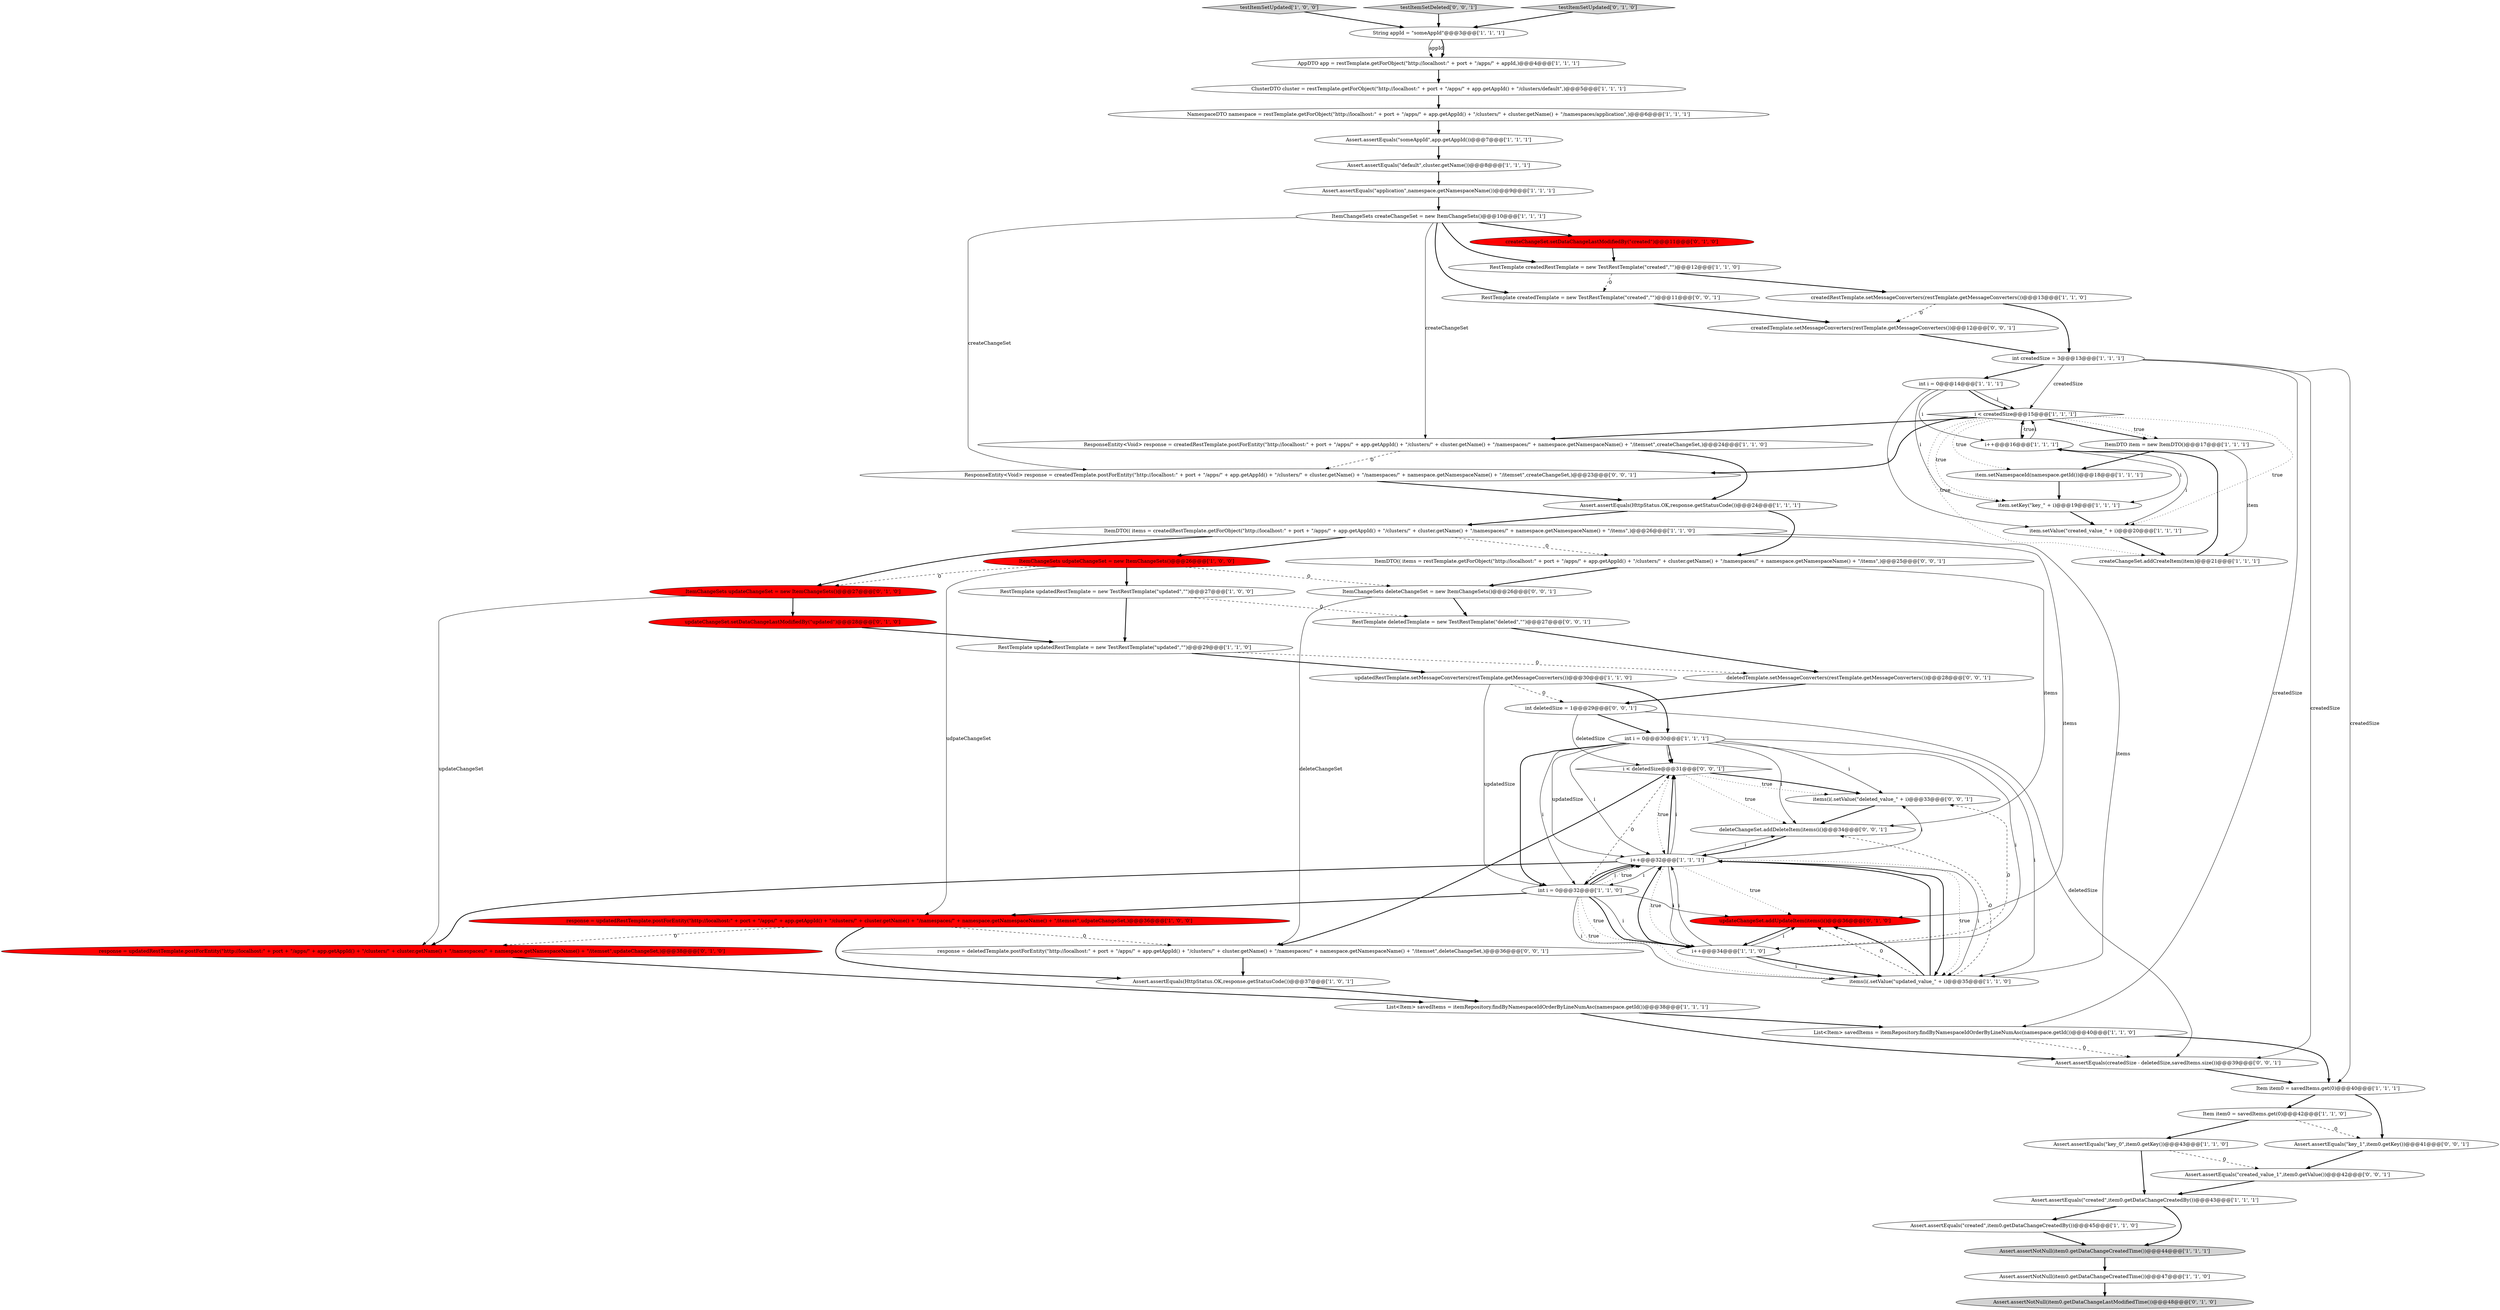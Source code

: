 digraph {
53 [style = filled, label = "int deletedSize = 1@@@29@@@['0', '0', '1']", fillcolor = white, shape = ellipse image = "AAA0AAABBB3BBB"];
25 [style = filled, label = "i++@@@16@@@['1', '1', '1']", fillcolor = white, shape = ellipse image = "AAA0AAABBB1BBB"];
35 [style = filled, label = "Item item0 = savedItems.get(0)@@@42@@@['1', '1', '0']", fillcolor = white, shape = ellipse image = "AAA0AAABBB1BBB"];
58 [style = filled, label = "deletedTemplate.setMessageConverters(restTemplate.getMessageConverters())@@@28@@@['0', '0', '1']", fillcolor = white, shape = ellipse image = "AAA0AAABBB3BBB"];
38 [style = filled, label = "updatedRestTemplate.setMessageConverters(restTemplate.getMessageConverters())@@@30@@@['1', '1', '0']", fillcolor = white, shape = ellipse image = "AAA0AAABBB1BBB"];
21 [style = filled, label = "int i = 0@@@32@@@['1', '1', '0']", fillcolor = white, shape = ellipse image = "AAA0AAABBB1BBB"];
55 [style = filled, label = "createdTemplate.setMessageConverters(restTemplate.getMessageConverters())@@@12@@@['0', '0', '1']", fillcolor = white, shape = ellipse image = "AAA0AAABBB3BBB"];
37 [style = filled, label = "ClusterDTO cluster = restTemplate.getForObject(\"http://localhost:\" + port + \"/apps/\" + app.getAppId() + \"/clusters/default\",)@@@5@@@['1', '1', '1']", fillcolor = white, shape = ellipse image = "AAA0AAABBB1BBB"];
26 [style = filled, label = "Assert.assertEquals(\"someAppId\",app.getAppId())@@@7@@@['1', '1', '1']", fillcolor = white, shape = ellipse image = "AAA0AAABBB1BBB"];
29 [style = filled, label = "Assert.assertEquals(HttpStatus.OK,response.getStatusCode())@@@24@@@['1', '1', '1']", fillcolor = white, shape = ellipse image = "AAA0AAABBB1BBB"];
59 [style = filled, label = "ItemDTO(( items = restTemplate.getForObject(\"http://localhost:\" + port + \"/apps/\" + app.getAppId() + \"/clusters/\" + cluster.getName() + \"/namespaces/\" + namespace.getNamespaceName() + \"/items\",)@@@25@@@['0', '0', '1']", fillcolor = white, shape = ellipse image = "AAA0AAABBB3BBB"];
47 [style = filled, label = "updateChangeSet.addUpdateItem(items(i()@@@36@@@['0', '1', '0']", fillcolor = red, shape = ellipse image = "AAA1AAABBB2BBB"];
49 [style = filled, label = "Assert.assertNotNull(item0.getDataChangeLastModifiedTime())@@@48@@@['0', '1', '0']", fillcolor = lightgray, shape = ellipse image = "AAA0AAABBB2BBB"];
34 [style = filled, label = "i++@@@34@@@['1', '1', '0']", fillcolor = white, shape = ellipse image = "AAA0AAABBB1BBB"];
5 [style = filled, label = "testItemSetUpdated['1', '0', '0']", fillcolor = lightgray, shape = diamond image = "AAA0AAABBB1BBB"];
0 [style = filled, label = "int createdSize = 3@@@13@@@['1', '1', '1']", fillcolor = white, shape = ellipse image = "AAA0AAABBB1BBB"];
2 [style = filled, label = "Assert.assertEquals(\"key_0\",item0.getKey())@@@43@@@['1', '1', '0']", fillcolor = white, shape = ellipse image = "AAA0AAABBB1BBB"];
22 [style = filled, label = "Assert.assertNotNull(item0.getDataChangeCreatedTime())@@@47@@@['1', '1', '0']", fillcolor = white, shape = ellipse image = "AAA0AAABBB1BBB"];
36 [style = filled, label = "item.setKey(\"key_\" + i)@@@19@@@['1', '1', '1']", fillcolor = white, shape = ellipse image = "AAA0AAABBB1BBB"];
51 [style = filled, label = "Assert.assertEquals(\"key_1\",item0.getKey())@@@41@@@['0', '0', '1']", fillcolor = white, shape = ellipse image = "AAA0AAABBB3BBB"];
10 [style = filled, label = "AppDTO app = restTemplate.getForObject(\"http://localhost:\" + port + \"/apps/\" + appId,)@@@4@@@['1', '1', '1']", fillcolor = white, shape = ellipse image = "AAA0AAABBB1BBB"];
62 [style = filled, label = "i < deletedSize@@@31@@@['0', '0', '1']", fillcolor = white, shape = diamond image = "AAA0AAABBB3BBB"];
20 [style = filled, label = "i < createdSize@@@15@@@['1', '1', '1']", fillcolor = white, shape = diamond image = "AAA0AAABBB1BBB"];
27 [style = filled, label = "item.setValue(\"created_value_\" + i)@@@20@@@['1', '1', '1']", fillcolor = white, shape = ellipse image = "AAA0AAABBB1BBB"];
61 [style = filled, label = "testItemSetDeleted['0', '0', '1']", fillcolor = lightgray, shape = diamond image = "AAA0AAABBB3BBB"];
50 [style = filled, label = "RestTemplate createdTemplate = new TestRestTemplate(\"created\",\"\")@@@11@@@['0', '0', '1']", fillcolor = white, shape = ellipse image = "AAA0AAABBB3BBB"];
43 [style = filled, label = "testItemSetUpdated['0', '1', '0']", fillcolor = lightgray, shape = diamond image = "AAA0AAABBB2BBB"];
7 [style = filled, label = "items(i(.setValue(\"updated_value_\" + i)@@@35@@@['1', '1', '0']", fillcolor = white, shape = ellipse image = "AAA0AAABBB1BBB"];
18 [style = filled, label = "response = updatedRestTemplate.postForEntity(\"http://localhost:\" + port + \"/apps/\" + app.getAppId() + \"/clusters/\" + cluster.getName() + \"/namespaces/\" + namespace.getNamespaceName() + \"/itemset\",udpateChangeSet,)@@@36@@@['1', '0', '0']", fillcolor = red, shape = ellipse image = "AAA1AAABBB1BBB"];
15 [style = filled, label = "ItemChangeSets udpateChangeSet = new ItemChangeSets()@@@26@@@['1', '0', '0']", fillcolor = red, shape = ellipse image = "AAA1AAABBB1BBB"];
64 [style = filled, label = "response = deletedTemplate.postForEntity(\"http://localhost:\" + port + \"/apps/\" + app.getAppId() + \"/clusters/\" + cluster.getName() + \"/namespaces/\" + namespace.getNamespaceName() + \"/itemset\",deleteChangeSet,)@@@36@@@['0', '0', '1']", fillcolor = white, shape = ellipse image = "AAA0AAABBB3BBB"];
17 [style = filled, label = "RestTemplate updatedRestTemplate = new TestRestTemplate(\"updated\",\"\")@@@29@@@['1', '1', '0']", fillcolor = white, shape = ellipse image = "AAA0AAABBB1BBB"];
48 [style = filled, label = "ItemChangeSets updateChangeSet = new ItemChangeSets()@@@27@@@['0', '1', '0']", fillcolor = red, shape = ellipse image = "AAA1AAABBB2BBB"];
60 [style = filled, label = "Assert.assertEquals(createdSize - deletedSize,savedItems.size())@@@39@@@['0', '0', '1']", fillcolor = white, shape = ellipse image = "AAA0AAABBB3BBB"];
31 [style = filled, label = "createdRestTemplate.setMessageConverters(restTemplate.getMessageConverters())@@@13@@@['1', '1', '0']", fillcolor = white, shape = ellipse image = "AAA0AAABBB1BBB"];
32 [style = filled, label = "int i = 0@@@30@@@['1', '1', '1']", fillcolor = white, shape = ellipse image = "AAA0AAABBB1BBB"];
57 [style = filled, label = "items(i(.setValue(\"deleted_value_\" + i)@@@33@@@['0', '0', '1']", fillcolor = white, shape = ellipse image = "AAA0AAABBB3BBB"];
19 [style = filled, label = "NamespaceDTO namespace = restTemplate.getForObject(\"http://localhost:\" + port + \"/apps/\" + app.getAppId() + \"/clusters/\" + cluster.getName() + \"/namespaces/application\",)@@@6@@@['1', '1', '1']", fillcolor = white, shape = ellipse image = "AAA0AAABBB1BBB"];
6 [style = filled, label = "Assert.assertEquals(HttpStatus.OK,response.getStatusCode())@@@37@@@['1', '0', '1']", fillcolor = white, shape = ellipse image = "AAA0AAABBB1BBB"];
42 [style = filled, label = "Assert.assertNotNull(item0.getDataChangeCreatedTime())@@@44@@@['1', '1', '1']", fillcolor = lightgray, shape = ellipse image = "AAA0AAABBB1BBB"];
3 [style = filled, label = "List<Item> savedItems = itemRepository.findByNamespaceIdOrderByLineNumAsc(namespace.getId())@@@40@@@['1', '1', '0']", fillcolor = white, shape = ellipse image = "AAA0AAABBB1BBB"];
52 [style = filled, label = "ItemChangeSets deleteChangeSet = new ItemChangeSets()@@@26@@@['0', '0', '1']", fillcolor = white, shape = ellipse image = "AAA0AAABBB3BBB"];
44 [style = filled, label = "createChangeSet.setDataChangeLastModifiedBy(\"created\")@@@11@@@['0', '1', '0']", fillcolor = red, shape = ellipse image = "AAA1AAABBB2BBB"];
8 [style = filled, label = "RestTemplate updatedRestTemplate = new TestRestTemplate(\"updated\",\"\")@@@27@@@['1', '0', '0']", fillcolor = white, shape = ellipse image = "AAA0AAABBB1BBB"];
11 [style = filled, label = "Assert.assertEquals(\"default\",cluster.getName())@@@8@@@['1', '1', '1']", fillcolor = white, shape = ellipse image = "AAA0AAABBB1BBB"];
16 [style = filled, label = "createChangeSet.addCreateItem(item)@@@21@@@['1', '1', '1']", fillcolor = white, shape = ellipse image = "AAA0AAABBB1BBB"];
33 [style = filled, label = "ResponseEntity<Void> response = createdRestTemplate.postForEntity(\"http://localhost:\" + port + \"/apps/\" + app.getAppId() + \"/clusters/\" + cluster.getName() + \"/namespaces/\" + namespace.getNamespaceName() + \"/itemset\",createChangeSet,)@@@24@@@['1', '1', '0']", fillcolor = white, shape = ellipse image = "AAA0AAABBB1BBB"];
23 [style = filled, label = "ItemDTO(( items = createdRestTemplate.getForObject(\"http://localhost:\" + port + \"/apps/\" + app.getAppId() + \"/clusters/\" + cluster.getName() + \"/namespaces/\" + namespace.getNamespaceName() + \"/items\",)@@@26@@@['1', '1', '0']", fillcolor = white, shape = ellipse image = "AAA0AAABBB1BBB"];
54 [style = filled, label = "Assert.assertEquals(\"created_value_1\",item0.getValue())@@@42@@@['0', '0', '1']", fillcolor = white, shape = ellipse image = "AAA0AAABBB3BBB"];
4 [style = filled, label = "i++@@@32@@@['1', '1', '1']", fillcolor = white, shape = ellipse image = "AAA0AAABBB1BBB"];
39 [style = filled, label = "Assert.assertEquals(\"application\",namespace.getNamespaceName())@@@9@@@['1', '1', '1']", fillcolor = white, shape = ellipse image = "AAA0AAABBB1BBB"];
56 [style = filled, label = "deleteChangeSet.addDeleteItem(items(i()@@@34@@@['0', '0', '1']", fillcolor = white, shape = ellipse image = "AAA0AAABBB3BBB"];
41 [style = filled, label = "List<Item> savedItems = itemRepository.findByNamespaceIdOrderByLineNumAsc(namespace.getId())@@@38@@@['1', '1', '1']", fillcolor = white, shape = ellipse image = "AAA0AAABBB1BBB"];
46 [style = filled, label = "updateChangeSet.setDataChangeLastModifiedBy(\"updated\")@@@28@@@['0', '1', '0']", fillcolor = red, shape = ellipse image = "AAA1AAABBB2BBB"];
9 [style = filled, label = "Item item0 = savedItems.get(0)@@@40@@@['1', '1', '1']", fillcolor = white, shape = ellipse image = "AAA0AAABBB1BBB"];
13 [style = filled, label = "ItemChangeSets createChangeSet = new ItemChangeSets()@@@10@@@['1', '1', '1']", fillcolor = white, shape = ellipse image = "AAA0AAABBB1BBB"];
65 [style = filled, label = "ResponseEntity<Void> response = createdTemplate.postForEntity(\"http://localhost:\" + port + \"/apps/\" + app.getAppId() + \"/clusters/\" + cluster.getName() + \"/namespaces/\" + namespace.getNamespaceName() + \"/itemset\",createChangeSet,)@@@23@@@['0', '0', '1']", fillcolor = white, shape = ellipse image = "AAA0AAABBB3BBB"];
14 [style = filled, label = "RestTemplate createdRestTemplate = new TestRestTemplate(\"created\",\"\")@@@12@@@['1', '1', '0']", fillcolor = white, shape = ellipse image = "AAA0AAABBB1BBB"];
1 [style = filled, label = "String appId = \"someAppId\"@@@3@@@['1', '1', '1']", fillcolor = white, shape = ellipse image = "AAA0AAABBB1BBB"];
28 [style = filled, label = "Assert.assertEquals(\"created\",item0.getDataChangeCreatedBy())@@@45@@@['1', '1', '0']", fillcolor = white, shape = ellipse image = "AAA0AAABBB1BBB"];
12 [style = filled, label = "Assert.assertEquals(\"created\",item0.getDataChangeCreatedBy())@@@43@@@['1', '1', '1']", fillcolor = white, shape = ellipse image = "AAA0AAABBB1BBB"];
45 [style = filled, label = "response = updatedRestTemplate.postForEntity(\"http://localhost:\" + port + \"/apps/\" + app.getAppId() + \"/clusters/\" + cluster.getName() + \"/namespaces/\" + namespace.getNamespaceName() + \"/itemset\",updateChangeSet,)@@@38@@@['0', '1', '0']", fillcolor = red, shape = ellipse image = "AAA1AAABBB2BBB"];
24 [style = filled, label = "int i = 0@@@14@@@['1', '1', '1']", fillcolor = white, shape = ellipse image = "AAA0AAABBB1BBB"];
63 [style = filled, label = "RestTemplate deletedTemplate = new TestRestTemplate(\"deleted\",\"\")@@@27@@@['0', '0', '1']", fillcolor = white, shape = ellipse image = "AAA0AAABBB3BBB"];
30 [style = filled, label = "item.setNamespaceId(namespace.getId())@@@18@@@['1', '1', '1']", fillcolor = white, shape = ellipse image = "AAA0AAABBB1BBB"];
40 [style = filled, label = "ItemDTO item = new ItemDTO()@@@17@@@['1', '1', '1']", fillcolor = white, shape = ellipse image = "AAA0AAABBB1BBB"];
29->59 [style = bold, label=""];
34->7 [style = solid, label="i"];
60->9 [style = bold, label=""];
24->27 [style = solid, label="i"];
4->62 [style = solid, label="i"];
62->57 [style = dotted, label="true"];
24->20 [style = solid, label="i"];
4->62 [style = bold, label=""];
20->27 [style = dotted, label="true"];
4->7 [style = dotted, label="true"];
3->60 [style = dashed, label="0"];
20->36 [style = dotted, label="true"];
30->36 [style = bold, label=""];
12->42 [style = bold, label=""];
1->10 [style = solid, label="appId"];
38->21 [style = solid, label="updatedSize"];
20->40 [style = dotted, label="true"];
7->56 [style = dashed, label="0"];
9->35 [style = bold, label=""];
21->18 [style = bold, label=""];
4->57 [style = solid, label="i"];
26->11 [style = bold, label=""];
32->62 [style = solid, label="i"];
17->38 [style = bold, label=""];
32->4 [style = solid, label="i"];
31->55 [style = dashed, label="0"];
32->62 [style = bold, label=""];
20->30 [style = dotted, label="true"];
32->4 [style = solid, label="updatedSize"];
50->55 [style = bold, label=""];
0->24 [style = bold, label=""];
43->1 [style = bold, label=""];
53->32 [style = bold, label=""];
21->7 [style = dotted, label="true"];
6->41 [style = bold, label=""];
15->52 [style = dashed, label="0"];
40->16 [style = solid, label="item"];
25->36 [style = solid, label="i"];
28->42 [style = bold, label=""];
47->34 [style = bold, label=""];
33->65 [style = dashed, label="0"];
13->14 [style = bold, label=""];
45->41 [style = bold, label=""];
9->51 [style = bold, label=""];
12->28 [style = bold, label=""];
32->21 [style = solid, label="i"];
51->54 [style = bold, label=""];
59->56 [style = solid, label="items"];
4->34 [style = solid, label="i"];
61->1 [style = bold, label=""];
54->12 [style = bold, label=""];
34->4 [style = solid, label="i"];
4->21 [style = bold, label=""];
29->23 [style = bold, label=""];
23->59 [style = dashed, label="0"];
27->16 [style = bold, label=""];
18->45 [style = dashed, label="0"];
23->48 [style = bold, label=""];
22->49 [style = bold, label=""];
38->32 [style = bold, label=""];
18->64 [style = dashed, label="0"];
33->29 [style = bold, label=""];
24->20 [style = bold, label=""];
8->17 [style = bold, label=""];
4->45 [style = bold, label=""];
64->6 [style = bold, label=""];
5->1 [style = bold, label=""];
13->65 [style = solid, label="createChangeSet"];
19->26 [style = bold, label=""];
4->21 [style = solid, label="i"];
2->54 [style = dashed, label="0"];
42->22 [style = bold, label=""];
65->29 [style = bold, label=""];
0->60 [style = solid, label="createdSize"];
52->63 [style = bold, label=""];
21->4 [style = bold, label=""];
4->7 [style = solid, label="i"];
20->25 [style = dotted, label="true"];
25->20 [style = solid, label="i"];
39->13 [style = bold, label=""];
31->0 [style = bold, label=""];
4->47 [style = dotted, label="true"];
21->4 [style = solid, label="i"];
21->34 [style = bold, label=""];
35->2 [style = bold, label=""];
23->15 [style = bold, label=""];
23->7 [style = solid, label="items"];
15->48 [style = dashed, label="0"];
32->56 [style = solid, label="i"];
7->4 [style = bold, label=""];
44->14 [style = bold, label=""];
21->7 [style = solid, label="i"];
13->33 [style = solid, label="createChangeSet"];
21->34 [style = solid, label="i"];
4->7 [style = bold, label=""];
13->50 [style = bold, label=""];
48->46 [style = bold, label=""];
23->47 [style = solid, label="items"];
3->9 [style = bold, label=""];
25->20 [style = bold, label=""];
58->53 [style = bold, label=""];
8->63 [style = dashed, label="0"];
18->6 [style = bold, label=""];
4->56 [style = solid, label="i"];
20->65 [style = bold, label=""];
14->31 [style = bold, label=""];
38->53 [style = dashed, label="0"];
52->64 [style = solid, label="deleteChangeSet"];
40->30 [style = bold, label=""];
32->34 [style = solid, label="i"];
15->8 [style = bold, label=""];
14->50 [style = dashed, label="0"];
10->37 [style = bold, label=""];
7->47 [style = dashed, label="0"];
21->62 [style = dashed, label="0"];
48->45 [style = solid, label="updateChangeSet"];
0->20 [style = solid, label="createdSize"];
0->3 [style = solid, label="createdSize"];
0->9 [style = solid, label="createdSize"];
32->21 [style = bold, label=""];
62->4 [style = dotted, label="true"];
17->58 [style = dashed, label="0"];
7->47 [style = bold, label=""];
32->7 [style = solid, label="i"];
13->44 [style = bold, label=""];
41->3 [style = bold, label=""];
59->52 [style = bold, label=""];
34->7 [style = bold, label=""];
41->60 [style = bold, label=""];
21->34 [style = dotted, label="true"];
16->25 [style = bold, label=""];
21->47 [style = solid, label="i"];
55->0 [style = bold, label=""];
62->64 [style = bold, label=""];
62->57 [style = bold, label=""];
21->4 [style = dotted, label="true"];
35->51 [style = dashed, label="0"];
2->12 [style = bold, label=""];
20->33 [style = bold, label=""];
24->36 [style = solid, label="i"];
63->58 [style = bold, label=""];
57->56 [style = bold, label=""];
20->40 [style = bold, label=""];
56->4 [style = bold, label=""];
53->60 [style = solid, label="deletedSize"];
36->27 [style = bold, label=""];
34->57 [style = dashed, label="0"];
25->27 [style = solid, label="i"];
32->57 [style = solid, label="i"];
11->39 [style = bold, label=""];
34->4 [style = bold, label=""];
15->18 [style = solid, label="udpateChangeSet"];
4->34 [style = dotted, label="true"];
62->56 [style = dotted, label="true"];
37->19 [style = bold, label=""];
1->10 [style = bold, label=""];
53->62 [style = solid, label="deletedSize"];
46->17 [style = bold, label=""];
24->25 [style = solid, label="i"];
20->16 [style = dotted, label="true"];
34->47 [style = solid, label="i"];
}
